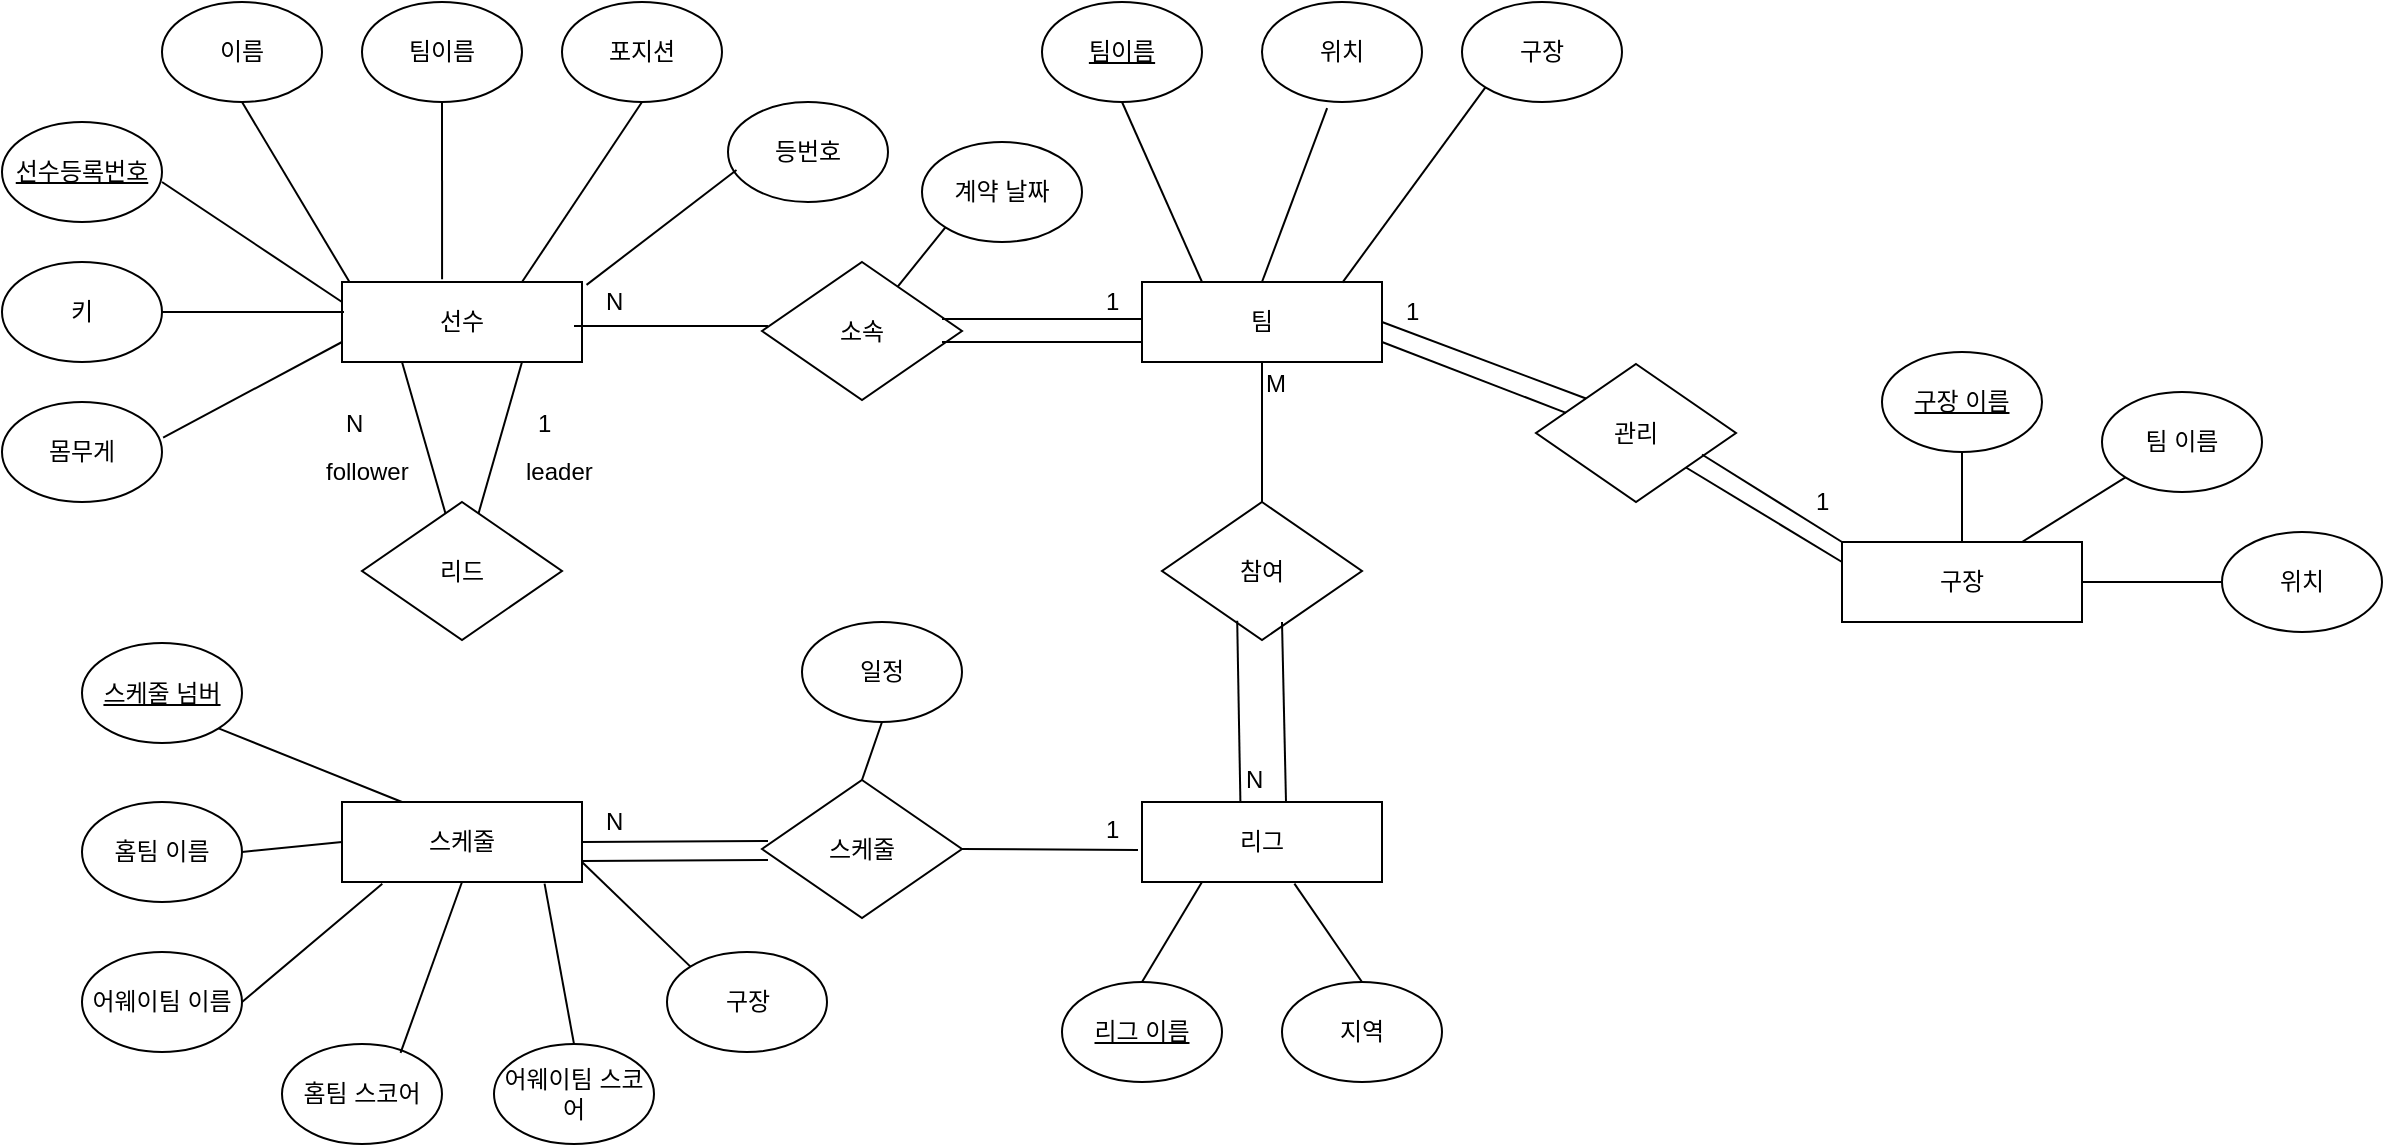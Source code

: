 <mxfile version="12.2.6" type="github" pages="1"><diagram id="CPPhnNWDs4wnUygnwOph" name="Page-1"><mxGraphModel dx="1806" dy="740" grid="1" gridSize="10" guides="1" tooltips="1" connect="1" arrows="1" fold="1" page="1" pageScale="1" pageWidth="827" pageHeight="1169" math="0" shadow="0"><root><mxCell id="0"/><mxCell id="1" parent="0"/><mxCell id="qkixq319bisHrGFNhyEx-1" value="선수" style="rounded=0;whiteSpace=wrap;html=1;" parent="1" vertex="1"><mxGeometry x="210" y="340" width="120" height="40" as="geometry"/></mxCell><mxCell id="qkixq319bisHrGFNhyEx-2" value="팀" style="rounded=0;whiteSpace=wrap;html=1;" parent="1" vertex="1"><mxGeometry x="610" y="340" width="120" height="40" as="geometry"/></mxCell><mxCell id="qkixq319bisHrGFNhyEx-4" value="소속" style="rhombus;whiteSpace=wrap;html=1;" parent="1" vertex="1"><mxGeometry x="420" y="330" width="100" height="69" as="geometry"/></mxCell><mxCell id="qkixq319bisHrGFNhyEx-7" value="이름" style="ellipse;whiteSpace=wrap;html=1;" parent="1" vertex="1"><mxGeometry x="120" y="200" width="80" height="50" as="geometry"/></mxCell><mxCell id="qkixq319bisHrGFNhyEx-8" value="팀이름" style="ellipse;whiteSpace=wrap;html=1;" parent="1" vertex="1"><mxGeometry x="220" y="200" width="80" height="50" as="geometry"/></mxCell><mxCell id="qkixq319bisHrGFNhyEx-9" value="포지션" style="ellipse;whiteSpace=wrap;html=1;" parent="1" vertex="1"><mxGeometry x="320" y="200" width="80" height="50" as="geometry"/></mxCell><mxCell id="qkixq319bisHrGFNhyEx-10" value="&lt;u&gt;선수등록번호&lt;/u&gt;" style="ellipse;whiteSpace=wrap;html=1;" parent="1" vertex="1"><mxGeometry x="40" y="260" width="80" height="50" as="geometry"/></mxCell><mxCell id="qkixq319bisHrGFNhyEx-13" value="키" style="ellipse;whiteSpace=wrap;html=1;" parent="1" vertex="1"><mxGeometry x="40" y="330" width="80" height="50" as="geometry"/></mxCell><mxCell id="qkixq319bisHrGFNhyEx-14" value="등번호" style="ellipse;whiteSpace=wrap;html=1;" parent="1" vertex="1"><mxGeometry x="403" y="250" width="80" height="50" as="geometry"/></mxCell><mxCell id="qkixq319bisHrGFNhyEx-15" value="" style="endArrow=none;html=1;entryX=0.5;entryY=1;entryDx=0;entryDy=0;exitX=0.03;exitY=-0.007;exitDx=0;exitDy=0;exitPerimeter=0;" parent="1" source="qkixq319bisHrGFNhyEx-1" target="qkixq319bisHrGFNhyEx-7" edge="1"><mxGeometry width="50" height="50" relative="1" as="geometry"><mxPoint x="160" y="300" as="sourcePoint"/><mxPoint x="210" y="250" as="targetPoint"/></mxGeometry></mxCell><mxCell id="qkixq319bisHrGFNhyEx-16" value="" style="endArrow=none;html=1;exitX=1;exitY=0.5;exitDx=0;exitDy=0;" parent="1" source="qkixq319bisHrGFNhyEx-13" edge="1"><mxGeometry width="50" height="50" relative="1" as="geometry"><mxPoint x="130" y="390" as="sourcePoint"/><mxPoint x="211" y="355" as="targetPoint"/></mxGeometry></mxCell><mxCell id="qkixq319bisHrGFNhyEx-17" value="" style="endArrow=none;html=1;entryX=0;entryY=0.25;entryDx=0;entryDy=0;" parent="1" target="qkixq319bisHrGFNhyEx-1" edge="1"><mxGeometry width="50" height="50" relative="1" as="geometry"><mxPoint x="120" y="290" as="sourcePoint"/><mxPoint x="180" y="280" as="targetPoint"/></mxGeometry></mxCell><mxCell id="qkixq319bisHrGFNhyEx-19" value="" style="endArrow=none;html=1;entryX=0.5;entryY=1;entryDx=0;entryDy=0;exitX=0.417;exitY=-0.033;exitDx=0;exitDy=0;exitPerimeter=0;" parent="1" source="qkixq319bisHrGFNhyEx-1" target="qkixq319bisHrGFNhyEx-8" edge="1"><mxGeometry width="50" height="50" relative="1" as="geometry"><mxPoint x="240" y="310" as="sourcePoint"/><mxPoint x="290" y="260" as="targetPoint"/></mxGeometry></mxCell><mxCell id="qkixq319bisHrGFNhyEx-20" value="" style="endArrow=none;html=1;exitX=0.75;exitY=0;exitDx=0;exitDy=0;entryX=0.5;entryY=1;entryDx=0;entryDy=0;" parent="1" edge="1" target="qkixq319bisHrGFNhyEx-9" source="qkixq319bisHrGFNhyEx-1"><mxGeometry width="50" height="50" relative="1" as="geometry"><mxPoint x="307" y="330" as="sourcePoint"/><mxPoint x="342" y="250" as="targetPoint"/></mxGeometry></mxCell><mxCell id="qkixq319bisHrGFNhyEx-21" value="" style="endArrow=none;html=1;entryX=0.053;entryY=0.68;entryDx=0;entryDy=0;entryPerimeter=0;exitX=1.019;exitY=0.036;exitDx=0;exitDy=0;exitPerimeter=0;" parent="1" source="qkixq319bisHrGFNhyEx-1" target="qkixq319bisHrGFNhyEx-14" edge="1"><mxGeometry width="50" height="50" relative="1" as="geometry"><mxPoint x="340" y="330" as="sourcePoint"/><mxPoint x="390" y="280" as="targetPoint"/></mxGeometry></mxCell><mxCell id="qkixq319bisHrGFNhyEx-25" value="몸무게" style="ellipse;whiteSpace=wrap;html=1;" parent="1" vertex="1"><mxGeometry x="40" y="400" width="80" height="50" as="geometry"/></mxCell><mxCell id="qkixq319bisHrGFNhyEx-26" value="" style="endArrow=none;html=1;entryX=0;entryY=0.75;entryDx=0;entryDy=0;exitX=1.007;exitY=0.356;exitDx=0;exitDy=0;exitPerimeter=0;" parent="1" source="qkixq319bisHrGFNhyEx-25" target="qkixq319bisHrGFNhyEx-1" edge="1"><mxGeometry width="50" height="50" relative="1" as="geometry"><mxPoint x="150" y="440" as="sourcePoint"/><mxPoint x="200" y="390" as="targetPoint"/></mxGeometry></mxCell><mxCell id="qkixq319bisHrGFNhyEx-27" value="" style="endArrow=none;html=1;entryX=0.25;entryY=1;entryDx=0;entryDy=0;" parent="1" source="qkixq319bisHrGFNhyEx-30" target="qkixq319bisHrGFNhyEx-1" edge="1"><mxGeometry width="50" height="50" relative="1" as="geometry"><mxPoint x="270" y="480" as="sourcePoint"/><mxPoint x="310" y="440" as="targetPoint"/></mxGeometry></mxCell><mxCell id="qkixq319bisHrGFNhyEx-28" value="" style="endArrow=none;html=1;entryX=0.75;entryY=1;entryDx=0;entryDy=0;" parent="1" source="qkixq319bisHrGFNhyEx-30" target="qkixq319bisHrGFNhyEx-1" edge="1"><mxGeometry width="50" height="50" relative="1" as="geometry"><mxPoint x="270" y="480" as="sourcePoint"/><mxPoint x="320" y="430" as="targetPoint"/></mxGeometry></mxCell><mxCell id="qkixq319bisHrGFNhyEx-30" value="리드" style="rhombus;whiteSpace=wrap;html=1;" parent="1" vertex="1"><mxGeometry x="220" y="450" width="100" height="69" as="geometry"/></mxCell><mxCell id="qkixq319bisHrGFNhyEx-31" value="follower" style="text;html=1;resizable=0;points=[];autosize=1;align=left;verticalAlign=top;spacingTop=-4;" parent="1" vertex="1"><mxGeometry x="200" y="425" width="60" height="20" as="geometry"/></mxCell><mxCell id="qkixq319bisHrGFNhyEx-32" value="leader" style="text;html=1;resizable=0;points=[];autosize=1;align=left;verticalAlign=top;spacingTop=-4;" parent="1" vertex="1"><mxGeometry x="300" y="425" width="50" height="20" as="geometry"/></mxCell><mxCell id="qkixq319bisHrGFNhyEx-33" value="1" style="text;html=1;resizable=0;points=[];autosize=1;align=left;verticalAlign=top;spacingTop=-4;" parent="1" vertex="1"><mxGeometry x="306" y="401" width="20" height="20" as="geometry"/></mxCell><mxCell id="qkixq319bisHrGFNhyEx-35" value="N" style="text;html=1;resizable=0;points=[];autosize=1;align=left;verticalAlign=top;spacingTop=-4;" parent="1" vertex="1"><mxGeometry x="210" y="401" width="20" height="20" as="geometry"/></mxCell><mxCell id="qkixq319bisHrGFNhyEx-37" value="팀이름" style="ellipse;whiteSpace=wrap;html=1;fontStyle=4" parent="1" vertex="1"><mxGeometry x="560" y="200" width="80" height="50" as="geometry"/></mxCell><mxCell id="qkixq319bisHrGFNhyEx-38" value="위치" style="ellipse;whiteSpace=wrap;html=1;" parent="1" vertex="1"><mxGeometry x="670" y="200" width="80" height="50" as="geometry"/></mxCell><mxCell id="qkixq319bisHrGFNhyEx-39" value="구장" style="ellipse;whiteSpace=wrap;html=1;" parent="1" vertex="1"><mxGeometry x="770" y="200" width="80" height="50" as="geometry"/></mxCell><mxCell id="qkixq319bisHrGFNhyEx-40" value="" style="endArrow=none;html=1;entryX=0.5;entryY=1;entryDx=0;entryDy=0;exitX=0.25;exitY=0;exitDx=0;exitDy=0;" parent="1" source="qkixq319bisHrGFNhyEx-2" target="qkixq319bisHrGFNhyEx-37" edge="1"><mxGeometry width="50" height="50" relative="1" as="geometry"><mxPoint x="620" y="310" as="sourcePoint"/><mxPoint x="670" y="260" as="targetPoint"/></mxGeometry></mxCell><mxCell id="qkixq319bisHrGFNhyEx-41" value="" style="endArrow=none;html=1;entryX=0.407;entryY=1.062;entryDx=0;entryDy=0;exitX=0.5;exitY=0;exitDx=0;exitDy=0;entryPerimeter=0;" parent="1" source="qkixq319bisHrGFNhyEx-2" target="qkixq319bisHrGFNhyEx-38" edge="1"><mxGeometry width="50" height="50" relative="1" as="geometry"><mxPoint x="640" y="340.0" as="sourcePoint"/><mxPoint x="610" y="260.0" as="targetPoint"/></mxGeometry></mxCell><mxCell id="qkixq319bisHrGFNhyEx-42" value="" style="endArrow=none;html=1;entryX=0;entryY=1;entryDx=0;entryDy=0;exitX=0.835;exitY=0.007;exitDx=0;exitDy=0;exitPerimeter=0;" parent="1" source="qkixq319bisHrGFNhyEx-2" target="qkixq319bisHrGFNhyEx-39" edge="1"><mxGeometry width="50" height="50" relative="1" as="geometry"><mxPoint x="670" y="340.0" as="sourcePoint"/><mxPoint x="722.56" y="263.1" as="targetPoint"/><Array as="points"/></mxGeometry></mxCell><mxCell id="qkixq319bisHrGFNhyEx-46" value="" style="endArrow=none;html=1;" parent="1" edge="1"><mxGeometry width="50" height="50" relative="1" as="geometry"><mxPoint x="326" y="362" as="sourcePoint"/><mxPoint x="423" y="362" as="targetPoint"/><Array as="points"/></mxGeometry></mxCell><mxCell id="qkixq319bisHrGFNhyEx-50" value="" style="endArrow=none;html=1;" parent="1" edge="1"><mxGeometry width="50" height="50" relative="1" as="geometry"><mxPoint x="510" y="358.5" as="sourcePoint"/><mxPoint x="610" y="358.5" as="targetPoint"/><Array as="points"/></mxGeometry></mxCell><mxCell id="qkixq319bisHrGFNhyEx-51" value="" style="endArrow=none;html=1;" parent="1" edge="1"><mxGeometry width="50" height="50" relative="1" as="geometry"><mxPoint x="510" y="370" as="sourcePoint"/><mxPoint x="610" y="370" as="targetPoint"/></mxGeometry></mxCell><mxCell id="qkixq319bisHrGFNhyEx-52" value="리그" style="rounded=0;whiteSpace=wrap;html=1;" parent="1" vertex="1"><mxGeometry x="610" y="600" width="120" height="40" as="geometry"/></mxCell><mxCell id="qkixq319bisHrGFNhyEx-53" value="참여" style="rhombus;whiteSpace=wrap;html=1;" parent="1" vertex="1"><mxGeometry x="620" y="450" width="100" height="69" as="geometry"/></mxCell><mxCell id="qkixq319bisHrGFNhyEx-54" value="" style="endArrow=none;html=1;entryX=0.5;entryY=1;entryDx=0;entryDy=0;exitX=0.5;exitY=0;exitDx=0;exitDy=0;" parent="1" source="qkixq319bisHrGFNhyEx-53" target="qkixq319bisHrGFNhyEx-2" edge="1"><mxGeometry width="50" height="50" relative="1" as="geometry"><mxPoint x="650" y="450" as="sourcePoint"/><mxPoint x="700" y="400" as="targetPoint"/></mxGeometry></mxCell><mxCell id="qkixq319bisHrGFNhyEx-67" value="계약 날짜" style="ellipse;whiteSpace=wrap;html=1;" parent="1" vertex="1"><mxGeometry x="500" y="270" width="80" height="50" as="geometry"/></mxCell><mxCell id="qkixq319bisHrGFNhyEx-68" value="" style="endArrow=none;html=1;entryX=0;entryY=1;entryDx=0;entryDy=0;" parent="1" source="qkixq319bisHrGFNhyEx-4" target="qkixq319bisHrGFNhyEx-67" edge="1"><mxGeometry width="50" height="50" relative="1" as="geometry"><mxPoint x="488" y="331" as="sourcePoint"/><mxPoint x="540" y="310" as="targetPoint"/></mxGeometry></mxCell><mxCell id="qkixq319bisHrGFNhyEx-72" value="N&lt;br&gt;" style="text;html=1;resizable=0;points=[];autosize=1;align=left;verticalAlign=top;spacingTop=-4;" parent="1" vertex="1"><mxGeometry x="340" y="340" width="20" height="20" as="geometry"/></mxCell><mxCell id="qkixq319bisHrGFNhyEx-73" value="1" style="text;html=1;resizable=0;points=[];autosize=1;align=left;verticalAlign=top;spacingTop=-4;" parent="1" vertex="1"><mxGeometry x="590" y="340" width="20" height="20" as="geometry"/></mxCell><mxCell id="qkixq319bisHrGFNhyEx-74" value="" style="endArrow=none;html=1;" parent="1" edge="1"><mxGeometry width="50" height="50" relative="1" as="geometry"><mxPoint x="682" y="600" as="sourcePoint"/><mxPoint x="680" y="510" as="targetPoint"/></mxGeometry></mxCell><mxCell id="qkixq319bisHrGFNhyEx-75" value="M" style="text;html=1;resizable=0;points=[];autosize=1;align=left;verticalAlign=top;spacingTop=-4;" parent="1" vertex="1"><mxGeometry x="670" y="381" width="30" height="20" as="geometry"/></mxCell><mxCell id="qkixq319bisHrGFNhyEx-76" value="N" style="text;html=1;resizable=0;points=[];autosize=1;align=left;verticalAlign=top;spacingTop=-4;" parent="1" vertex="1"><mxGeometry x="660" y="579" width="20" height="20" as="geometry"/></mxCell><mxCell id="qkixq319bisHrGFNhyEx-78" value="&lt;u&gt;리그 이름&lt;/u&gt;" style="ellipse;whiteSpace=wrap;html=1;" parent="1" vertex="1"><mxGeometry x="570" y="690" width="80" height="50" as="geometry"/></mxCell><mxCell id="qkixq319bisHrGFNhyEx-82" value="" style="endArrow=none;html=1;entryX=0.5;entryY=0;entryDx=0;entryDy=0;exitX=0.25;exitY=1;exitDx=0;exitDy=0;" parent="1" source="qkixq319bisHrGFNhyEx-52" target="qkixq319bisHrGFNhyEx-78" edge="1"><mxGeometry width="50" height="50" relative="1" as="geometry"><mxPoint x="551" y="810" as="sourcePoint"/><mxPoint x="615" y="775" as="targetPoint"/></mxGeometry></mxCell><mxCell id="qkixq319bisHrGFNhyEx-86" value="구장" style="rounded=0;whiteSpace=wrap;html=1;" parent="1" vertex="1"><mxGeometry x="960" y="470" width="120" height="40" as="geometry"/></mxCell><mxCell id="qkixq319bisHrGFNhyEx-88" value="관리" style="rhombus;whiteSpace=wrap;html=1;" parent="1" vertex="1"><mxGeometry x="807" y="381" width="100" height="69" as="geometry"/></mxCell><mxCell id="qkixq319bisHrGFNhyEx-90" value="" style="endArrow=none;html=1;entryX=1;entryY=0.5;entryDx=0;entryDy=0;exitX=0;exitY=0;exitDx=0;exitDy=0;" parent="1" source="qkixq319bisHrGFNhyEx-88" target="qkixq319bisHrGFNhyEx-2" edge="1"><mxGeometry width="50" height="50" relative="1" as="geometry"><mxPoint x="750" y="420" as="sourcePoint"/><mxPoint x="800" y="370" as="targetPoint"/></mxGeometry></mxCell><mxCell id="qkixq319bisHrGFNhyEx-99" value="" style="endArrow=none;html=1;entryX=0;entryY=0.25;entryDx=0;entryDy=0;exitX=1;exitY=1;exitDx=0;exitDy=0;" parent="1" source="qkixq319bisHrGFNhyEx-88" target="qkixq319bisHrGFNhyEx-86" edge="1"><mxGeometry width="50" height="50" relative="1" as="geometry"><mxPoint x="910" y="470" as="sourcePoint"/><mxPoint x="960" y="420" as="targetPoint"/></mxGeometry></mxCell><mxCell id="qkixq319bisHrGFNhyEx-100" value="" style="endArrow=none;html=1;exitX=1;exitY=1;exitDx=0;exitDy=0;" parent="1" edge="1"><mxGeometry width="50" height="50" relative="1" as="geometry"><mxPoint x="890" y="426.25" as="sourcePoint"/><mxPoint x="960" y="470" as="targetPoint"/></mxGeometry></mxCell><mxCell id="qkixq319bisHrGFNhyEx-115" value="1" style="text;html=1;resizable=0;points=[];autosize=1;align=left;verticalAlign=top;spacingTop=-4;" parent="1" vertex="1"><mxGeometry x="740" y="345" width="20" height="20" as="geometry"/></mxCell><mxCell id="qkixq319bisHrGFNhyEx-118" value="" style="endArrow=none;html=1;exitX=0.36;exitY=0.001;exitDx=0;exitDy=0;exitPerimeter=0;entryX=0.376;entryY=0.861;entryDx=0;entryDy=0;entryPerimeter=0;" parent="1" edge="1" target="qkixq319bisHrGFNhyEx-53"><mxGeometry width="50" height="50" relative="1" as="geometry"><mxPoint x="659.2" y="600.04" as="sourcePoint"/><mxPoint x="659" y="520" as="targetPoint"/></mxGeometry></mxCell><mxCell id="qkixq319bisHrGFNhyEx-119" value="1" style="text;html=1;resizable=0;points=[];autosize=1;align=left;verticalAlign=top;spacingTop=-4;" parent="1" vertex="1"><mxGeometry x="945" y="440" width="20" height="20" as="geometry"/></mxCell><mxCell id="Yp040Q3Rr6MSWjCXBA-l-6" value="지역" style="ellipse;whiteSpace=wrap;html=1;fontStyle=0" vertex="1" parent="1"><mxGeometry x="680" y="690" width="80" height="50" as="geometry"/></mxCell><mxCell id="Yp040Q3Rr6MSWjCXBA-l-10" value="" style="endArrow=none;html=1;entryX=0.635;entryY=1.021;entryDx=0;entryDy=0;entryPerimeter=0;exitX=0.5;exitY=0;exitDx=0;exitDy=0;" edge="1" parent="1" source="Yp040Q3Rr6MSWjCXBA-l-6" target="qkixq319bisHrGFNhyEx-52"><mxGeometry width="50" height="50" relative="1" as="geometry"><mxPoint x="670" y="710" as="sourcePoint"/><mxPoint x="720" y="660" as="targetPoint"/></mxGeometry></mxCell><mxCell id="Yp040Q3Rr6MSWjCXBA-l-15" value="&lt;u&gt;구장 이름&lt;/u&gt;" style="ellipse;whiteSpace=wrap;html=1;" vertex="1" parent="1"><mxGeometry x="980" y="375" width="80" height="50" as="geometry"/></mxCell><mxCell id="Yp040Q3Rr6MSWjCXBA-l-16" value="팀 이름" style="ellipse;whiteSpace=wrap;html=1;" vertex="1" parent="1"><mxGeometry x="1090" y="395" width="80" height="50" as="geometry"/></mxCell><mxCell id="Yp040Q3Rr6MSWjCXBA-l-17" value="" style="endArrow=none;html=1;entryX=0.5;entryY=1;entryDx=0;entryDy=0;exitX=0.5;exitY=0;exitDx=0;exitDy=0;" edge="1" parent="1" source="qkixq319bisHrGFNhyEx-86" target="Yp040Q3Rr6MSWjCXBA-l-15"><mxGeometry width="50" height="50" relative="1" as="geometry"><mxPoint x="1050" y="480" as="sourcePoint"/><mxPoint x="1090" y="430" as="targetPoint"/></mxGeometry></mxCell><mxCell id="Yp040Q3Rr6MSWjCXBA-l-18" value="" style="endArrow=none;html=1;entryX=0;entryY=1;entryDx=0;entryDy=0;exitX=0.75;exitY=0;exitDx=0;exitDy=0;" edge="1" parent="1" source="qkixq319bisHrGFNhyEx-86" target="Yp040Q3Rr6MSWjCXBA-l-16"><mxGeometry width="50" height="50" relative="1" as="geometry"><mxPoint x="1100" y="550" as="sourcePoint"/><mxPoint x="1150" y="500" as="targetPoint"/></mxGeometry></mxCell><mxCell id="Yp040Q3Rr6MSWjCXBA-l-19" value="위치" style="ellipse;whiteSpace=wrap;html=1;" vertex="1" parent="1"><mxGeometry x="1150" y="465" width="80" height="50" as="geometry"/></mxCell><mxCell id="Yp040Q3Rr6MSWjCXBA-l-20" value="" style="endArrow=none;html=1;exitX=1;exitY=0.5;exitDx=0;exitDy=0;entryX=0;entryY=0.5;entryDx=0;entryDy=0;" edge="1" parent="1" source="qkixq319bisHrGFNhyEx-86" target="Yp040Q3Rr6MSWjCXBA-l-19"><mxGeometry width="50" height="50" relative="1" as="geometry"><mxPoint x="1090" y="520" as="sourcePoint"/><mxPoint x="1140" y="470" as="targetPoint"/></mxGeometry></mxCell><mxCell id="Yp040Q3Rr6MSWjCXBA-l-22" value="스케줄" style="rounded=0;whiteSpace=wrap;html=1;" vertex="1" parent="1"><mxGeometry x="210" y="600" width="120" height="40" as="geometry"/></mxCell><mxCell id="Yp040Q3Rr6MSWjCXBA-l-23" value="스케줄" style="rhombus;whiteSpace=wrap;html=1;" vertex="1" parent="1"><mxGeometry x="420" y="589" width="100" height="69" as="geometry"/></mxCell><mxCell id="Yp040Q3Rr6MSWjCXBA-l-25" value="" style="endArrow=none;html=1;exitX=1;exitY=0.25;exitDx=0;exitDy=0;" edge="1" parent="1"><mxGeometry width="50" height="50" relative="1" as="geometry"><mxPoint x="330" y="629.5" as="sourcePoint"/><mxPoint x="423" y="629" as="targetPoint"/></mxGeometry></mxCell><mxCell id="Yp040Q3Rr6MSWjCXBA-l-26" value="" style="endArrow=none;html=1;exitX=1;exitY=0.25;exitDx=0;exitDy=0;" edge="1" parent="1"><mxGeometry width="50" height="50" relative="1" as="geometry"><mxPoint x="330" y="620" as="sourcePoint"/><mxPoint x="423" y="619.5" as="targetPoint"/></mxGeometry></mxCell><mxCell id="Yp040Q3Rr6MSWjCXBA-l-27" value="&lt;u&gt;스케줄 넘버&lt;/u&gt;" style="ellipse;whiteSpace=wrap;html=1;" vertex="1" parent="1"><mxGeometry x="80" y="520.5" width="80" height="50" as="geometry"/></mxCell><mxCell id="Yp040Q3Rr6MSWjCXBA-l-30" value="&lt;span&gt;홈팀 이름&lt;/span&gt;" style="ellipse;whiteSpace=wrap;html=1;fontStyle=0" vertex="1" parent="1"><mxGeometry x="80" y="600" width="80" height="50" as="geometry"/></mxCell><mxCell id="Yp040Q3Rr6MSWjCXBA-l-32" value="&lt;span&gt;구장&lt;/span&gt;" style="ellipse;whiteSpace=wrap;html=1;fontStyle=0" vertex="1" parent="1"><mxGeometry x="372.5" y="675" width="80" height="50" as="geometry"/></mxCell><mxCell id="Yp040Q3Rr6MSWjCXBA-l-33" value="&lt;span&gt;어웨이팀 이름&lt;/span&gt;" style="ellipse;whiteSpace=wrap;html=1;fontStyle=0" vertex="1" parent="1"><mxGeometry x="80" y="675" width="80" height="50" as="geometry"/></mxCell><mxCell id="Yp040Q3Rr6MSWjCXBA-l-34" value="홈팀 스코어" style="ellipse;whiteSpace=wrap;html=1;fontStyle=0" vertex="1" parent="1"><mxGeometry x="180" y="721" width="80" height="50" as="geometry"/></mxCell><mxCell id="Yp040Q3Rr6MSWjCXBA-l-35" value="어웨이팀 스코어" style="ellipse;whiteSpace=wrap;html=1;fontStyle=0" vertex="1" parent="1"><mxGeometry x="286" y="721" width="80" height="50" as="geometry"/></mxCell><mxCell id="Yp040Q3Rr6MSWjCXBA-l-36" value="" style="endArrow=none;html=1;exitX=1;exitY=0.5;exitDx=0;exitDy=0;" edge="1" parent="1" source="Yp040Q3Rr6MSWjCXBA-l-23"><mxGeometry width="50" height="50" relative="1" as="geometry"><mxPoint x="550" y="650" as="sourcePoint"/><mxPoint x="608" y="624" as="targetPoint"/></mxGeometry></mxCell><mxCell id="Yp040Q3Rr6MSWjCXBA-l-38" value="" style="endArrow=none;html=1;exitX=1;exitY=1;exitDx=0;exitDy=0;" edge="1" parent="1" source="Yp040Q3Rr6MSWjCXBA-l-27"><mxGeometry width="50" height="50" relative="1" as="geometry"><mxPoint x="180" y="600" as="sourcePoint"/><mxPoint x="240" y="600" as="targetPoint"/></mxGeometry></mxCell><mxCell id="Yp040Q3Rr6MSWjCXBA-l-39" value="" style="endArrow=none;html=1;exitX=1;exitY=0.5;exitDx=0;exitDy=0;entryX=0;entryY=0.5;entryDx=0;entryDy=0;" edge="1" parent="1" source="Yp040Q3Rr6MSWjCXBA-l-30" target="Yp040Q3Rr6MSWjCXBA-l-22"><mxGeometry width="50" height="50" relative="1" as="geometry"><mxPoint x="170" y="660" as="sourcePoint"/><mxPoint x="220" y="610" as="targetPoint"/></mxGeometry></mxCell><mxCell id="Yp040Q3Rr6MSWjCXBA-l-40" value="" style="endArrow=none;html=1;exitX=1;exitY=0.5;exitDx=0;exitDy=0;entryX=0.168;entryY=1.021;entryDx=0;entryDy=0;entryPerimeter=0;" edge="1" parent="1" source="Yp040Q3Rr6MSWjCXBA-l-33" target="Yp040Q3Rr6MSWjCXBA-l-22"><mxGeometry width="50" height="50" relative="1" as="geometry"><mxPoint x="170" y="700" as="sourcePoint"/><mxPoint x="220" y="650" as="targetPoint"/></mxGeometry></mxCell><mxCell id="Yp040Q3Rr6MSWjCXBA-l-41" value="" style="endArrow=none;html=1;entryX=0.5;entryY=1;entryDx=0;entryDy=0;exitX=0.741;exitY=0.089;exitDx=0;exitDy=0;exitPerimeter=0;" edge="1" parent="1" source="Yp040Q3Rr6MSWjCXBA-l-34" target="Yp040Q3Rr6MSWjCXBA-l-22"><mxGeometry width="50" height="50" relative="1" as="geometry"><mxPoint x="230" y="720" as="sourcePoint"/><mxPoint x="280" y="660" as="targetPoint"/></mxGeometry></mxCell><mxCell id="Yp040Q3Rr6MSWjCXBA-l-42" value="" style="endArrow=none;html=1;entryX=0.844;entryY=1.021;entryDx=0;entryDy=0;entryPerimeter=0;exitX=0.5;exitY=0;exitDx=0;exitDy=0;" edge="1" parent="1" source="Yp040Q3Rr6MSWjCXBA-l-35" target="Yp040Q3Rr6MSWjCXBA-l-22"><mxGeometry width="50" height="50" relative="1" as="geometry"><mxPoint x="310" y="700" as="sourcePoint"/><mxPoint x="360" y="650" as="targetPoint"/></mxGeometry></mxCell><mxCell id="Yp040Q3Rr6MSWjCXBA-l-43" value="" style="endArrow=none;html=1;entryX=1;entryY=0.75;entryDx=0;entryDy=0;exitX=0;exitY=0;exitDx=0;exitDy=0;" edge="1" parent="1" source="Yp040Q3Rr6MSWjCXBA-l-32" target="Yp040Q3Rr6MSWjCXBA-l-22"><mxGeometry width="50" height="50" relative="1" as="geometry"><mxPoint x="350" y="690" as="sourcePoint"/><mxPoint x="400" y="640" as="targetPoint"/></mxGeometry></mxCell><mxCell id="Yp040Q3Rr6MSWjCXBA-l-44" value="N" style="text;html=1;resizable=0;points=[];autosize=1;align=left;verticalAlign=top;spacingTop=-4;" vertex="1" parent="1"><mxGeometry x="340" y="600" width="20" height="20" as="geometry"/></mxCell><mxCell id="Yp040Q3Rr6MSWjCXBA-l-45" value="1" style="text;html=1;resizable=0;points=[];autosize=1;align=left;verticalAlign=top;spacingTop=-4;" vertex="1" parent="1"><mxGeometry x="590" y="603.5" width="20" height="20" as="geometry"/></mxCell><mxCell id="Yp040Q3Rr6MSWjCXBA-l-46" value="" style="endArrow=none;html=1;exitX=0.5;exitY=0;exitDx=0;exitDy=0;" edge="1" parent="1" source="Yp040Q3Rr6MSWjCXBA-l-23"><mxGeometry width="50" height="50" relative="1" as="geometry"><mxPoint x="480" y="597" as="sourcePoint"/><mxPoint x="480" y="560" as="targetPoint"/></mxGeometry></mxCell><mxCell id="Yp040Q3Rr6MSWjCXBA-l-47" value="일정" style="ellipse;whiteSpace=wrap;html=1;fontStyle=0" vertex="1" parent="1"><mxGeometry x="440" y="510" width="80" height="50" as="geometry"/></mxCell><mxCell id="Yp040Q3Rr6MSWjCXBA-l-49" value="" style="endArrow=none;html=1;entryX=0.15;entryY=0.354;entryDx=0;entryDy=0;entryPerimeter=0;exitX=1;exitY=0.75;exitDx=0;exitDy=0;" edge="1" parent="1" source="qkixq319bisHrGFNhyEx-2" target="qkixq319bisHrGFNhyEx-88"><mxGeometry width="50" height="50" relative="1" as="geometry"><mxPoint x="760" y="430" as="sourcePoint"/><mxPoint x="810" y="380" as="targetPoint"/></mxGeometry></mxCell></root></mxGraphModel></diagram></mxfile>